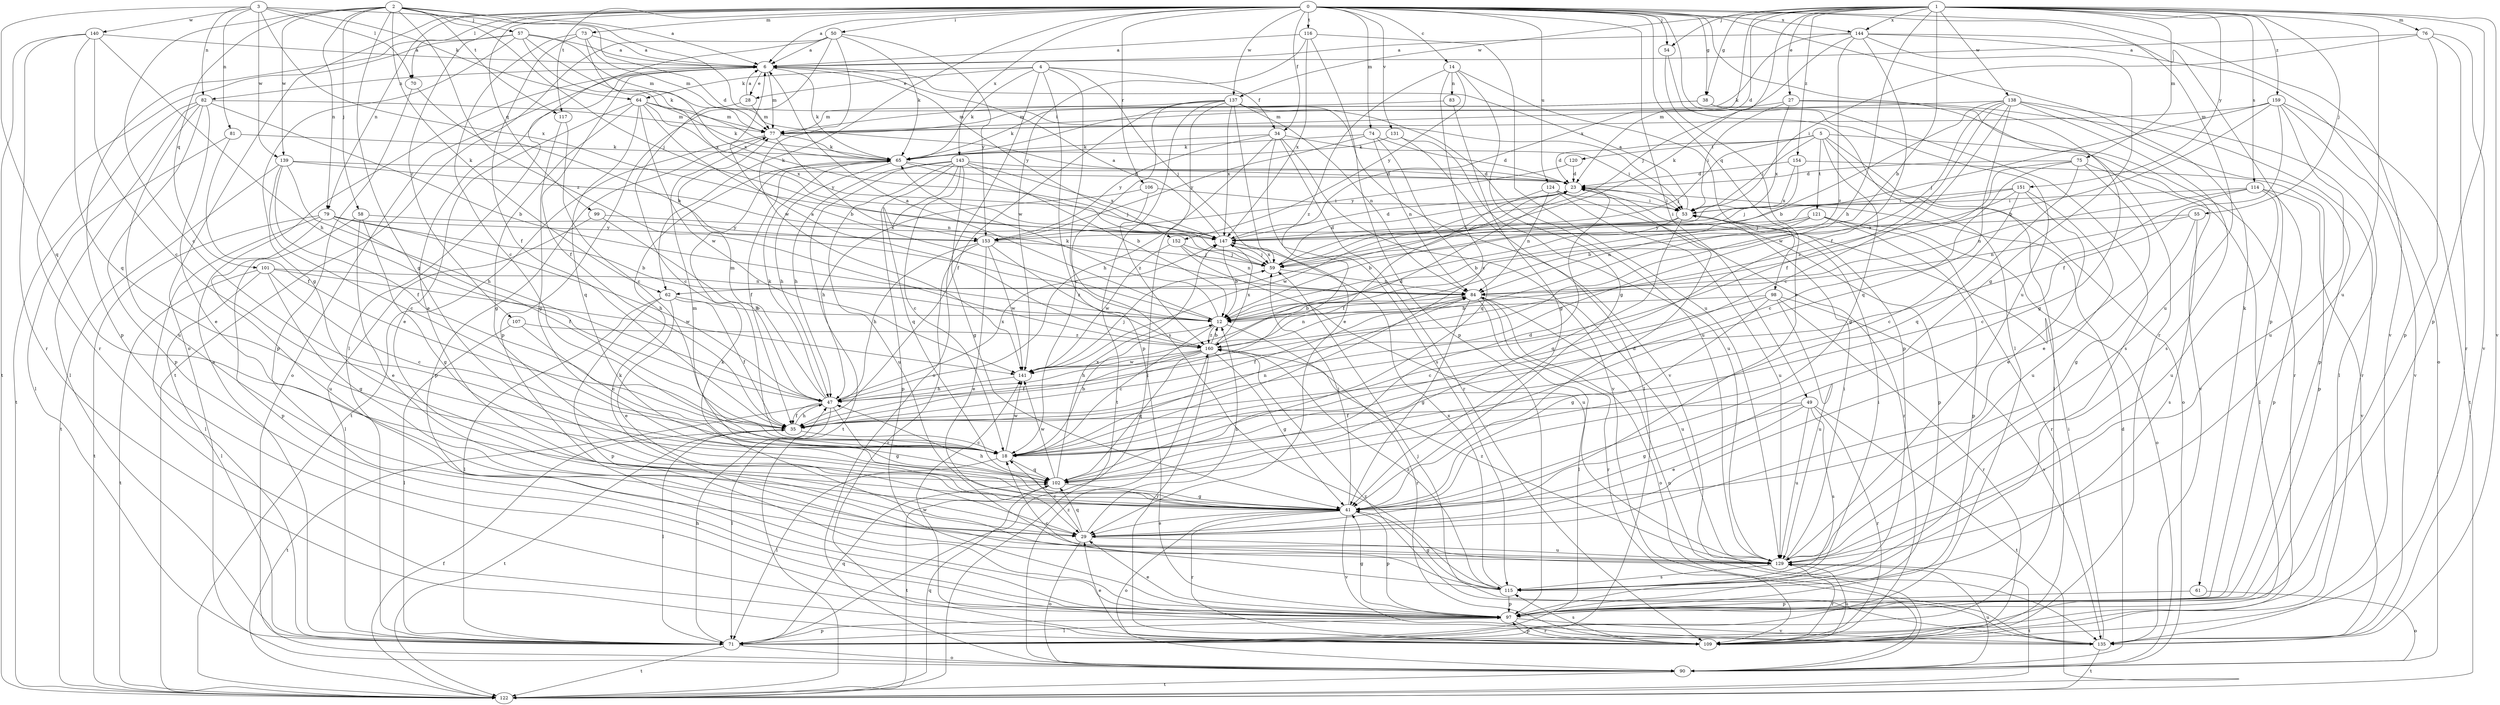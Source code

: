 strict digraph  {
0;
1;
2;
3;
4;
5;
6;
12;
14;
18;
23;
27;
28;
29;
34;
35;
38;
41;
47;
49;
50;
53;
54;
55;
57;
58;
59;
61;
62;
64;
65;
70;
71;
73;
74;
75;
76;
77;
79;
81;
82;
83;
84;
90;
97;
98;
99;
101;
102;
106;
107;
109;
114;
115;
116;
117;
120;
121;
122;
124;
129;
131;
135;
137;
138;
139;
140;
141;
143;
144;
147;
151;
152;
153;
154;
159;
160;
0 -> 6  [label=a];
0 -> 14  [label=c];
0 -> 34  [label=f];
0 -> 38  [label=g];
0 -> 49  [label=i];
0 -> 50  [label=i];
0 -> 54  [label=j];
0 -> 61  [label=k];
0 -> 62  [label=k];
0 -> 70  [label=l];
0 -> 73  [label=m];
0 -> 74  [label=m];
0 -> 79  [label=n];
0 -> 90  [label=o];
0 -> 97  [label=p];
0 -> 98  [label=q];
0 -> 99  [label=q];
0 -> 106  [label=r];
0 -> 107  [label=r];
0 -> 109  [label=r];
0 -> 116  [label=t];
0 -> 117  [label=t];
0 -> 124  [label=u];
0 -> 129  [label=u];
0 -> 131  [label=v];
0 -> 135  [label=v];
0 -> 137  [label=w];
0 -> 143  [label=x];
0 -> 144  [label=x];
1 -> 12  [label=b];
1 -> 23  [label=d];
1 -> 27  [label=e];
1 -> 38  [label=g];
1 -> 47  [label=h];
1 -> 54  [label=j];
1 -> 55  [label=j];
1 -> 62  [label=k];
1 -> 75  [label=m];
1 -> 76  [label=m];
1 -> 97  [label=p];
1 -> 114  [label=s];
1 -> 129  [label=u];
1 -> 135  [label=v];
1 -> 137  [label=w];
1 -> 138  [label=w];
1 -> 144  [label=x];
1 -> 147  [label=x];
1 -> 151  [label=y];
1 -> 154  [label=z];
1 -> 159  [label=z];
2 -> 6  [label=a];
2 -> 18  [label=c];
2 -> 41  [label=g];
2 -> 53  [label=i];
2 -> 57  [label=j];
2 -> 58  [label=j];
2 -> 59  [label=j];
2 -> 62  [label=k];
2 -> 79  [label=n];
2 -> 101  [label=q];
2 -> 117  [label=t];
2 -> 139  [label=w];
2 -> 160  [label=z];
3 -> 23  [label=d];
3 -> 64  [label=k];
3 -> 70  [label=l];
3 -> 81  [label=n];
3 -> 82  [label=n];
3 -> 102  [label=q];
3 -> 139  [label=w];
3 -> 140  [label=w];
3 -> 147  [label=x];
4 -> 28  [label=e];
4 -> 34  [label=f];
4 -> 59  [label=j];
4 -> 64  [label=k];
4 -> 65  [label=k];
4 -> 90  [label=o];
4 -> 97  [label=p];
4 -> 115  [label=s];
5 -> 23  [label=d];
5 -> 41  [label=g];
5 -> 53  [label=i];
5 -> 59  [label=j];
5 -> 71  [label=l];
5 -> 90  [label=o];
5 -> 120  [label=t];
5 -> 121  [label=t];
5 -> 135  [label=v];
6 -> 28  [label=e];
6 -> 29  [label=e];
6 -> 35  [label=f];
6 -> 65  [label=k];
6 -> 77  [label=m];
6 -> 82  [label=n];
6 -> 90  [label=o];
6 -> 152  [label=y];
12 -> 6  [label=a];
12 -> 18  [label=c];
12 -> 65  [label=k];
12 -> 109  [label=r];
12 -> 160  [label=z];
14 -> 18  [label=c];
14 -> 41  [label=g];
14 -> 83  [label=n];
14 -> 97  [label=p];
14 -> 152  [label=y];
14 -> 160  [label=z];
18 -> 12  [label=b];
18 -> 71  [label=l];
18 -> 84  [label=n];
18 -> 102  [label=q];
18 -> 141  [label=w];
23 -> 53  [label=i];
23 -> 97  [label=p];
23 -> 141  [label=w];
27 -> 41  [label=g];
27 -> 53  [label=i];
27 -> 77  [label=m];
27 -> 109  [label=r];
27 -> 147  [label=x];
28 -> 6  [label=a];
28 -> 18  [label=c];
28 -> 77  [label=m];
29 -> 12  [label=b];
29 -> 18  [label=c];
29 -> 90  [label=o];
29 -> 102  [label=q];
29 -> 129  [label=u];
34 -> 47  [label=h];
34 -> 53  [label=i];
34 -> 65  [label=k];
34 -> 109  [label=r];
34 -> 115  [label=s];
34 -> 135  [label=v];
34 -> 153  [label=y];
35 -> 18  [label=c];
35 -> 47  [label=h];
35 -> 71  [label=l];
35 -> 122  [label=t];
38 -> 65  [label=k];
38 -> 77  [label=m];
38 -> 109  [label=r];
38 -> 115  [label=s];
41 -> 23  [label=d];
41 -> 29  [label=e];
41 -> 47  [label=h];
41 -> 59  [label=j];
41 -> 90  [label=o];
41 -> 97  [label=p];
41 -> 109  [label=r];
41 -> 135  [label=v];
47 -> 35  [label=f];
47 -> 41  [label=g];
47 -> 65  [label=k];
47 -> 71  [label=l];
47 -> 77  [label=m];
47 -> 122  [label=t];
47 -> 147  [label=x];
49 -> 29  [label=e];
49 -> 35  [label=f];
49 -> 41  [label=g];
49 -> 109  [label=r];
49 -> 115  [label=s];
49 -> 122  [label=t];
49 -> 129  [label=u];
50 -> 6  [label=a];
50 -> 65  [label=k];
50 -> 71  [label=l];
50 -> 97  [label=p];
50 -> 122  [label=t];
50 -> 141  [label=w];
50 -> 153  [label=y];
53 -> 6  [label=a];
53 -> 12  [label=b];
53 -> 102  [label=q];
53 -> 147  [label=x];
54 -> 29  [label=e];
54 -> 71  [label=l];
55 -> 41  [label=g];
55 -> 84  [label=n];
55 -> 115  [label=s];
55 -> 147  [label=x];
57 -> 6  [label=a];
57 -> 41  [label=g];
57 -> 65  [label=k];
57 -> 77  [label=m];
57 -> 97  [label=p];
57 -> 109  [label=r];
57 -> 147  [label=x];
58 -> 29  [label=e];
58 -> 41  [label=g];
58 -> 97  [label=p];
58 -> 153  [label=y];
59 -> 23  [label=d];
59 -> 84  [label=n];
59 -> 147  [label=x];
61 -> 90  [label=o];
61 -> 97  [label=p];
62 -> 12  [label=b];
62 -> 29  [label=e];
62 -> 35  [label=f];
62 -> 71  [label=l];
62 -> 97  [label=p];
64 -> 12  [label=b];
64 -> 29  [label=e];
64 -> 41  [label=g];
64 -> 65  [label=k];
64 -> 77  [label=m];
64 -> 102  [label=q];
64 -> 141  [label=w];
64 -> 147  [label=x];
65 -> 23  [label=d];
65 -> 35  [label=f];
65 -> 47  [label=h];
65 -> 59  [label=j];
70 -> 12  [label=b];
70 -> 97  [label=p];
71 -> 6  [label=a];
71 -> 47  [label=h];
71 -> 90  [label=o];
71 -> 97  [label=p];
71 -> 102  [label=q];
71 -> 122  [label=t];
73 -> 6  [label=a];
73 -> 18  [label=c];
73 -> 35  [label=f];
73 -> 77  [label=m];
73 -> 147  [label=x];
74 -> 23  [label=d];
74 -> 65  [label=k];
74 -> 84  [label=n];
74 -> 102  [label=q];
74 -> 153  [label=y];
75 -> 18  [label=c];
75 -> 23  [label=d];
75 -> 29  [label=e];
75 -> 71  [label=l];
75 -> 102  [label=q];
75 -> 160  [label=z];
76 -> 6  [label=a];
76 -> 53  [label=i];
76 -> 97  [label=p];
76 -> 109  [label=r];
76 -> 135  [label=v];
77 -> 65  [label=k];
77 -> 97  [label=p];
77 -> 122  [label=t];
77 -> 153  [label=y];
79 -> 12  [label=b];
79 -> 35  [label=f];
79 -> 47  [label=h];
79 -> 71  [label=l];
79 -> 122  [label=t];
79 -> 129  [label=u];
79 -> 153  [label=y];
81 -> 35  [label=f];
81 -> 65  [label=k];
81 -> 71  [label=l];
82 -> 12  [label=b];
82 -> 29  [label=e];
82 -> 71  [label=l];
82 -> 77  [label=m];
82 -> 97  [label=p];
82 -> 122  [label=t];
82 -> 129  [label=u];
83 -> 41  [label=g];
83 -> 77  [label=m];
84 -> 12  [label=b];
84 -> 35  [label=f];
84 -> 41  [label=g];
84 -> 71  [label=l];
84 -> 90  [label=o];
84 -> 109  [label=r];
84 -> 129  [label=u];
90 -> 23  [label=d];
90 -> 84  [label=n];
90 -> 122  [label=t];
90 -> 129  [label=u];
90 -> 160  [label=z];
97 -> 29  [label=e];
97 -> 41  [label=g];
97 -> 71  [label=l];
97 -> 109  [label=r];
97 -> 135  [label=v];
98 -> 12  [label=b];
98 -> 18  [label=c];
98 -> 41  [label=g];
98 -> 109  [label=r];
98 -> 129  [label=u];
98 -> 135  [label=v];
99 -> 47  [label=h];
99 -> 71  [label=l];
99 -> 147  [label=x];
101 -> 18  [label=c];
101 -> 41  [label=g];
101 -> 71  [label=l];
101 -> 84  [label=n];
101 -> 122  [label=t];
101 -> 141  [label=w];
102 -> 23  [label=d];
102 -> 41  [label=g];
102 -> 77  [label=m];
102 -> 122  [label=t];
102 -> 141  [label=w];
102 -> 147  [label=x];
106 -> 47  [label=h];
106 -> 53  [label=i];
106 -> 160  [label=z];
107 -> 18  [label=c];
107 -> 71  [label=l];
107 -> 160  [label=z];
109 -> 29  [label=e];
109 -> 97  [label=p];
109 -> 115  [label=s];
109 -> 129  [label=u];
114 -> 18  [label=c];
114 -> 53  [label=i];
114 -> 84  [label=n];
114 -> 97  [label=p];
114 -> 129  [label=u];
114 -> 135  [label=v];
115 -> 18  [label=c];
115 -> 41  [label=g];
115 -> 53  [label=i];
115 -> 65  [label=k];
115 -> 97  [label=p];
115 -> 147  [label=x];
115 -> 160  [label=z];
116 -> 6  [label=a];
116 -> 97  [label=p];
116 -> 129  [label=u];
116 -> 141  [label=w];
116 -> 147  [label=x];
117 -> 18  [label=c];
117 -> 41  [label=g];
120 -> 23  [label=d];
120 -> 153  [label=y];
121 -> 12  [label=b];
121 -> 84  [label=n];
121 -> 90  [label=o];
121 -> 97  [label=p];
121 -> 109  [label=r];
121 -> 153  [label=y];
122 -> 35  [label=f];
122 -> 102  [label=q];
124 -> 35  [label=f];
124 -> 53  [label=i];
124 -> 84  [label=n];
124 -> 109  [label=r];
124 -> 129  [label=u];
129 -> 53  [label=i];
129 -> 65  [label=k];
129 -> 109  [label=r];
129 -> 115  [label=s];
129 -> 122  [label=t];
129 -> 160  [label=z];
131 -> 65  [label=k];
131 -> 71  [label=l];
131 -> 129  [label=u];
135 -> 53  [label=i];
135 -> 59  [label=j];
135 -> 122  [label=t];
135 -> 141  [label=w];
135 -> 160  [label=z];
137 -> 18  [label=c];
137 -> 29  [label=e];
137 -> 35  [label=f];
137 -> 71  [label=l];
137 -> 77  [label=m];
137 -> 84  [label=n];
137 -> 122  [label=t];
137 -> 129  [label=u];
137 -> 135  [label=v];
137 -> 147  [label=x];
138 -> 12  [label=b];
138 -> 18  [label=c];
138 -> 35  [label=f];
138 -> 71  [label=l];
138 -> 77  [label=m];
138 -> 97  [label=p];
138 -> 102  [label=q];
138 -> 115  [label=s];
138 -> 141  [label=w];
139 -> 18  [label=c];
139 -> 23  [label=d];
139 -> 35  [label=f];
139 -> 47  [label=h];
139 -> 84  [label=n];
139 -> 122  [label=t];
140 -> 6  [label=a];
140 -> 18  [label=c];
140 -> 47  [label=h];
140 -> 102  [label=q];
140 -> 109  [label=r];
140 -> 122  [label=t];
141 -> 23  [label=d];
141 -> 47  [label=h];
141 -> 59  [label=j];
143 -> 12  [label=b];
143 -> 18  [label=c];
143 -> 23  [label=d];
143 -> 41  [label=g];
143 -> 47  [label=h];
143 -> 97  [label=p];
143 -> 102  [label=q];
143 -> 122  [label=t];
143 -> 129  [label=u];
143 -> 147  [label=x];
144 -> 6  [label=a];
144 -> 35  [label=f];
144 -> 41  [label=g];
144 -> 59  [label=j];
144 -> 65  [label=k];
144 -> 90  [label=o];
144 -> 129  [label=u];
144 -> 160  [label=z];
147 -> 6  [label=a];
147 -> 12  [label=b];
147 -> 23  [label=d];
147 -> 59  [label=j];
151 -> 12  [label=b];
151 -> 18  [label=c];
151 -> 29  [label=e];
151 -> 53  [label=i];
151 -> 59  [label=j];
151 -> 129  [label=u];
152 -> 59  [label=j];
152 -> 84  [label=n];
152 -> 129  [label=u];
152 -> 141  [label=w];
153 -> 29  [label=e];
153 -> 47  [label=h];
153 -> 59  [label=j];
153 -> 109  [label=r];
153 -> 141  [label=w];
153 -> 160  [label=z];
154 -> 23  [label=d];
154 -> 59  [label=j];
154 -> 97  [label=p];
154 -> 147  [label=x];
159 -> 12  [label=b];
159 -> 35  [label=f];
159 -> 59  [label=j];
159 -> 77  [label=m];
159 -> 122  [label=t];
159 -> 129  [label=u];
159 -> 135  [label=v];
160 -> 6  [label=a];
160 -> 12  [label=b];
160 -> 35  [label=f];
160 -> 41  [label=g];
160 -> 47  [label=h];
160 -> 84  [label=n];
160 -> 102  [label=q];
160 -> 109  [label=r];
160 -> 141  [label=w];
160 -> 147  [label=x];
}
